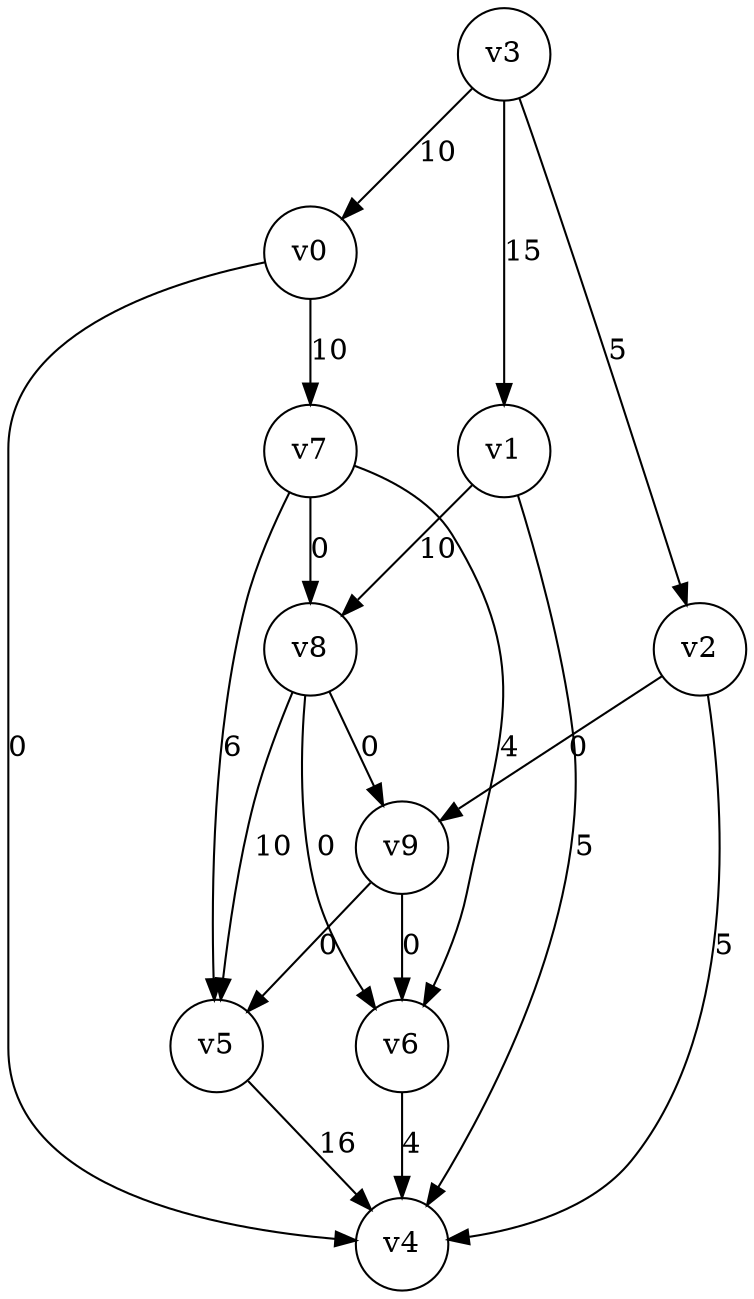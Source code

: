 digraph
{
	node [shape=circle, label="v0"] 0;
	node [shape=circle, label="v1"] 1;
	node [shape=circle, label="v2"] 2;
	node [shape=circle, label="v3"] 3;
	node [shape=circle, label="v4"] 4;
	node [shape=circle, label="v5"] 5;
	node [shape=circle, label="v6"] 6;
	node [shape=circle, label="v7"] 7;
	node [shape=circle, label="v8"] 8;
	node [shape=circle, label="v9"] 9;
	0 -> 4 [label="0"]
	0 -> 7 [label="10"]
	1 -> 4 [label="5"]
	1 -> 8 [label="10"]
	2 -> 4 [label="5"]
	2 -> 9 [label="0"]
	3 -> 0 [label="10"]
	3 -> 1 [label="15"]
	3 -> 2 [label="5"]
	5 -> 4 [label="16"]
	6 -> 4 [label="4"]
	7 -> 5 [label="6"]
	7 -> 6 [label="4"]
	7 -> 8 [label="0"]
	8 -> 5 [label="10"]
	8 -> 6 [label="0"]
	8 -> 9 [label="0"]
	9 -> 5 [label="0"]
	9 -> 6 [label="0"]
}
